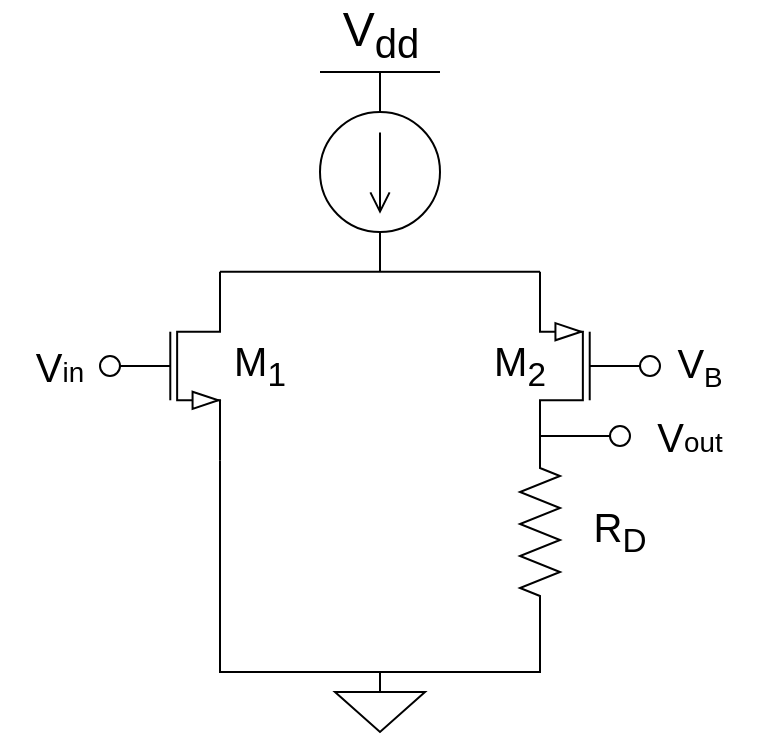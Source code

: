 <mxfile version="24.2.5" type="device">
  <diagram name="第 1 页" id="uVq8NE7iuqZhJokcoE-w">
    <mxGraphModel dx="454" dy="316" grid="1" gridSize="10" guides="1" tooltips="1" connect="1" arrows="1" fold="1" page="1" pageScale="1" pageWidth="827" pageHeight="1169" math="0" shadow="0">
      <root>
        <mxCell id="0" />
        <mxCell id="1" parent="0" />
        <mxCell id="NxXTA6daYU6lzeAcVN2i-1" value="" style="verticalLabelPosition=bottom;shadow=0;dashed=0;align=center;html=1;verticalAlign=top;shape=mxgraph.electrical.transistors.nmos;pointerEvents=1;flipH=0;" vertex="1" parent="1">
          <mxGeometry x="220" y="317" width="60" height="100" as="geometry" />
        </mxCell>
        <mxCell id="NxXTA6daYU6lzeAcVN2i-2" value="" style="pointerEvents=1;verticalLabelPosition=bottom;shadow=0;dashed=0;align=center;html=1;verticalAlign=top;shape=mxgraph.electrical.signal_sources.signal_ground;" vertex="1" parent="1">
          <mxGeometry x="337.5" y="520" width="45" height="30" as="geometry" />
        </mxCell>
        <mxCell id="NxXTA6daYU6lzeAcVN2i-3" value="" style="pointerEvents=1;verticalLabelPosition=bottom;shadow=0;dashed=0;align=center;html=1;verticalAlign=top;shape=mxgraph.electrical.resistors.resistor_2;rotation=90;" vertex="1" parent="1">
          <mxGeometry x="390" y="440" width="100" height="20" as="geometry" />
        </mxCell>
        <mxCell id="NxXTA6daYU6lzeAcVN2i-4" value="V&lt;sub&gt;dd&lt;/sub&gt;" style="verticalLabelPosition=top;verticalAlign=bottom;shape=mxgraph.electrical.signal_sources.vdd;shadow=0;dashed=0;align=center;strokeWidth=1;fontSize=24;html=1;flipV=1;" vertex="1" parent="1">
          <mxGeometry x="330" y="220" width="60" height="40" as="geometry" />
        </mxCell>
        <mxCell id="NxXTA6daYU6lzeAcVN2i-5" value="" style="endArrow=none;html=1;strokeWidth=1;rounded=0;" edge="1" parent="1">
          <mxGeometry width="100" relative="1" as="geometry">
            <mxPoint x="440" y="402" as="sourcePoint" />
            <mxPoint x="480" y="402" as="targetPoint" />
          </mxGeometry>
        </mxCell>
        <mxCell id="NxXTA6daYU6lzeAcVN2i-6" value="" style="verticalLabelPosition=bottom;shadow=0;dashed=0;align=center;html=1;verticalAlign=top;strokeWidth=1;shape=ellipse;" vertex="1" parent="1">
          <mxGeometry x="475" y="397" width="10" height="10" as="geometry" />
        </mxCell>
        <mxCell id="NxXTA6daYU6lzeAcVN2i-8" value="&lt;font style=&quot;font-size: 20px;&quot;&gt;R&lt;sub&gt;D&lt;/sub&gt;&lt;/font&gt;" style="text;html=1;align=center;verticalAlign=middle;whiteSpace=wrap;rounded=0;" vertex="1" parent="1">
          <mxGeometry x="450" y="435" width="60" height="30" as="geometry" />
        </mxCell>
        <mxCell id="NxXTA6daYU6lzeAcVN2i-9" value="&lt;span style=&quot;font-size: 20px;&quot;&gt;V&lt;/span&gt;&lt;span style=&quot;font-size: 16.667px;&quot;&gt;&lt;sub&gt;B&lt;/sub&gt;&lt;/span&gt;" style="text;html=1;align=center;verticalAlign=middle;whiteSpace=wrap;rounded=0;" vertex="1" parent="1">
          <mxGeometry x="490" y="352" width="60" height="30" as="geometry" />
        </mxCell>
        <mxCell id="NxXTA6daYU6lzeAcVN2i-10" value="&lt;span style=&quot;font-size: 20px;&quot;&gt;V&lt;/span&gt;&lt;span style=&quot;font-size: 13.889px;&quot;&gt;in&lt;/span&gt;" style="text;html=1;align=center;verticalAlign=middle;whiteSpace=wrap;rounded=0;" vertex="1" parent="1">
          <mxGeometry x="170" y="352" width="60" height="30" as="geometry" />
        </mxCell>
        <mxCell id="NxXTA6daYU6lzeAcVN2i-11" value="&lt;span style=&quot;font-size: 20px;&quot;&gt;V&lt;/span&gt;&lt;span style=&quot;font-size: 13.889px;&quot;&gt;out&lt;/span&gt;" style="text;html=1;align=center;verticalAlign=middle;whiteSpace=wrap;rounded=0;" vertex="1" parent="1">
          <mxGeometry x="485" y="387" width="60" height="30" as="geometry" />
        </mxCell>
        <mxCell id="NxXTA6daYU6lzeAcVN2i-12" value="&lt;span style=&quot;font-size: 20px;&quot;&gt;M&lt;sub&gt;1&lt;/sub&gt;&lt;/span&gt;" style="text;html=1;align=center;verticalAlign=middle;whiteSpace=wrap;rounded=0;" vertex="1" parent="1">
          <mxGeometry x="270" y="352" width="60" height="30" as="geometry" />
        </mxCell>
        <mxCell id="NxXTA6daYU6lzeAcVN2i-13" value="&lt;span style=&quot;font-size: 20px;&quot;&gt;M&lt;sub&gt;2&lt;/sub&gt;&lt;/span&gt;" style="text;html=1;align=center;verticalAlign=middle;whiteSpace=wrap;rounded=0;" vertex="1" parent="1">
          <mxGeometry x="400" y="352" width="60" height="30" as="geometry" />
        </mxCell>
        <mxCell id="NxXTA6daYU6lzeAcVN2i-14" value="" style="verticalLabelPosition=bottom;shadow=0;dashed=0;align=center;html=1;verticalAlign=top;shape=mxgraph.electrical.transistors.pmos;pointerEvents=1;flipH=1;" vertex="1" parent="1">
          <mxGeometry x="440" y="317" width="60" height="100" as="geometry" />
        </mxCell>
        <mxCell id="NxXTA6daYU6lzeAcVN2i-15" value="" style="verticalLabelPosition=bottom;shadow=0;dashed=0;align=center;html=1;verticalAlign=top;strokeWidth=1;shape=ellipse;" vertex="1" parent="1">
          <mxGeometry x="220" y="362" width="10" height="10" as="geometry" />
        </mxCell>
        <mxCell id="NxXTA6daYU6lzeAcVN2i-17" value="" style="pointerEvents=1;verticalLabelPosition=bottom;shadow=0;dashed=0;align=center;html=1;verticalAlign=top;shape=mxgraph.electrical.signal_sources.source;aspect=fixed;points=[[0.5,0,0],[1,0.5,0],[0.5,1,0],[0,0.5,0]];elSignalType=dc1;rotation=90;" vertex="1" parent="1">
          <mxGeometry x="330" y="240" width="60" height="60" as="geometry" />
        </mxCell>
        <mxCell id="NxXTA6daYU6lzeAcVN2i-24" value="" style="endArrow=none;html=1;rounded=0;entryX=1;entryY=0.5;entryDx=0;entryDy=0;entryPerimeter=0;exitX=1;exitY=1;exitDx=0;exitDy=0;exitPerimeter=0;" edge="1" parent="1" source="NxXTA6daYU6lzeAcVN2i-1" target="NxXTA6daYU6lzeAcVN2i-3">
          <mxGeometry width="50" height="50" relative="1" as="geometry">
            <mxPoint x="330" y="510" as="sourcePoint" />
            <mxPoint x="380" y="460" as="targetPoint" />
            <Array as="points">
              <mxPoint x="280" y="520" />
              <mxPoint x="440" y="520" />
            </Array>
          </mxGeometry>
        </mxCell>
        <mxCell id="NxXTA6daYU6lzeAcVN2i-7" value="" style="verticalLabelPosition=bottom;shadow=0;dashed=0;align=center;html=1;verticalAlign=top;strokeWidth=1;shape=ellipse;" vertex="1" parent="1">
          <mxGeometry x="490" y="362" width="10" height="10" as="geometry" />
        </mxCell>
        <mxCell id="NxXTA6daYU6lzeAcVN2i-26" value="" style="endArrow=none;html=1;rounded=0;exitX=1;exitY=0;exitDx=0;exitDy=0;exitPerimeter=0;entryX=1;entryY=0;entryDx=0;entryDy=0;entryPerimeter=0;" edge="1" parent="1" source="NxXTA6daYU6lzeAcVN2i-1" target="NxXTA6daYU6lzeAcVN2i-14">
          <mxGeometry width="50" height="50" relative="1" as="geometry">
            <mxPoint x="390" y="340" as="sourcePoint" />
            <mxPoint x="440" y="290" as="targetPoint" />
          </mxGeometry>
        </mxCell>
        <mxCell id="NxXTA6daYU6lzeAcVN2i-27" value="" style="endArrow=none;html=1;rounded=0;entryX=1;entryY=0.5;entryDx=0;entryDy=0;entryPerimeter=0;" edge="1" parent="1" target="NxXTA6daYU6lzeAcVN2i-17">
          <mxGeometry width="50" height="50" relative="1" as="geometry">
            <mxPoint x="360" y="320" as="sourcePoint" />
            <mxPoint x="420" y="300" as="targetPoint" />
          </mxGeometry>
        </mxCell>
      </root>
    </mxGraphModel>
  </diagram>
</mxfile>
